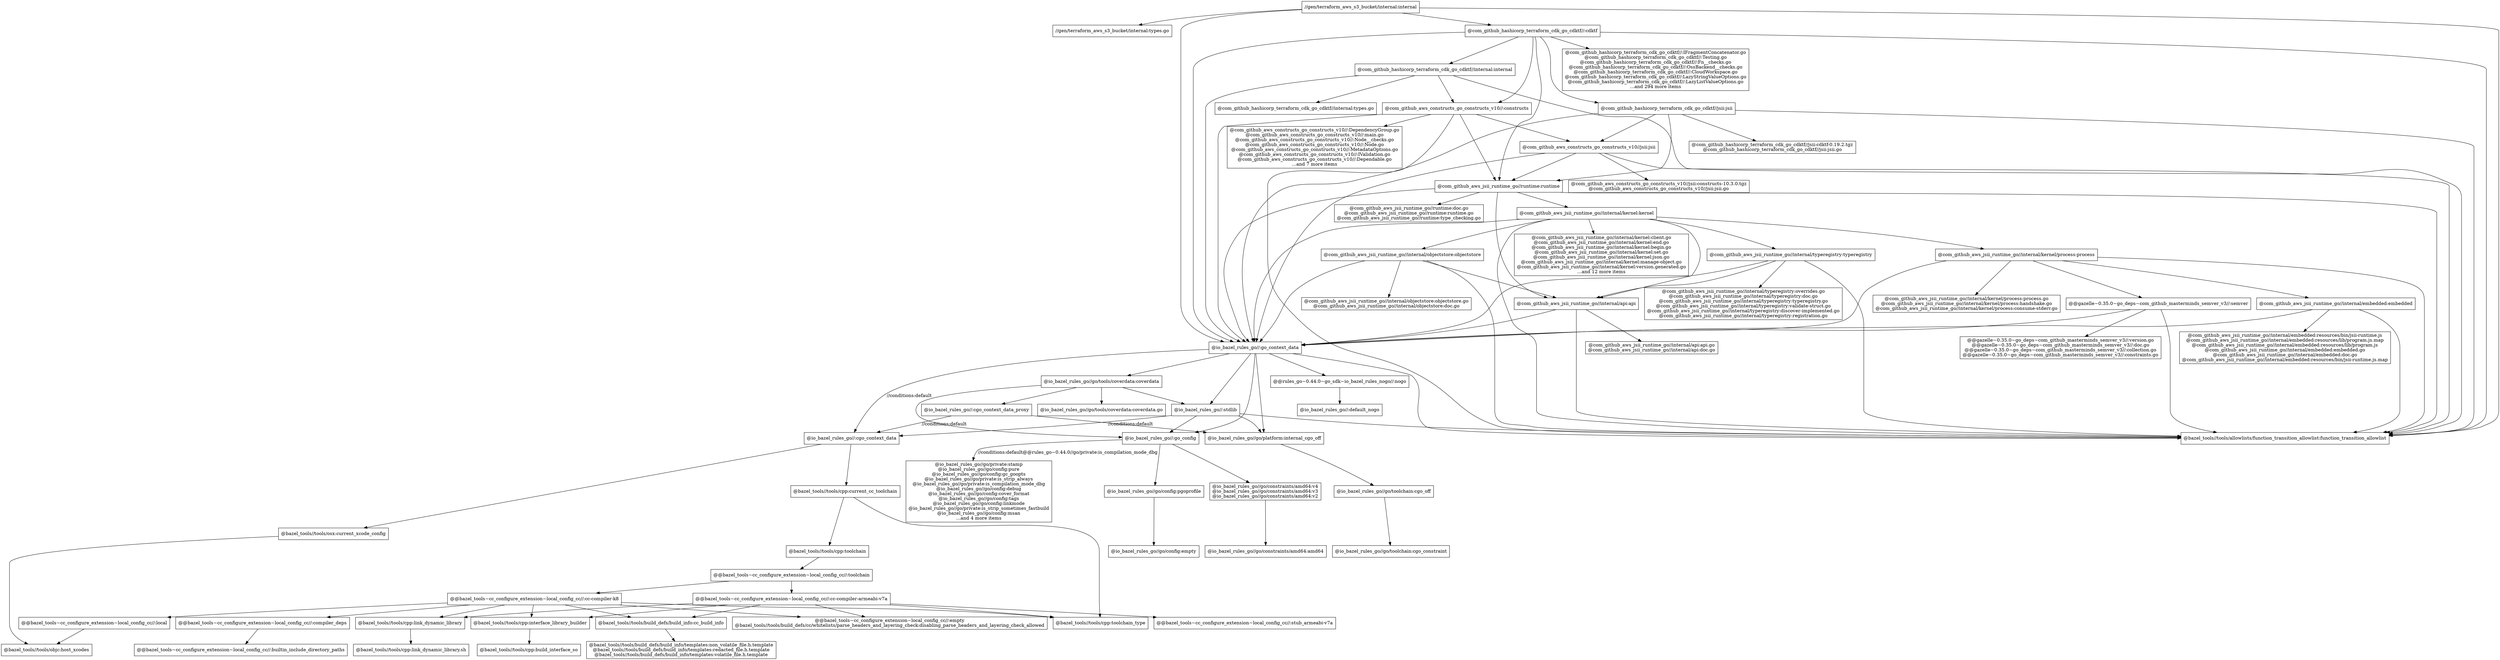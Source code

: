 digraph mygraph {
  node [shape=box];
  "//gen/terraform_aws_s3_bucket/internal:internal"
  "//gen/terraform_aws_s3_bucket/internal:internal" -> "//gen/terraform_aws_s3_bucket/internal:types.go"
  "//gen/terraform_aws_s3_bucket/internal:internal" -> "@com_github_hashicorp_terraform_cdk_go_cdktf//:cdktf"
  "//gen/terraform_aws_s3_bucket/internal:internal" -> "@io_bazel_rules_go//:go_context_data"
  "//gen/terraform_aws_s3_bucket/internal:internal" -> "@bazel_tools//tools/allowlists/function_transition_allowlist:function_transition_allowlist"
  "@com_github_hashicorp_terraform_cdk_go_cdktf//:cdktf"
  "@com_github_hashicorp_terraform_cdk_go_cdktf//:cdktf" -> "@com_github_hashicorp_terraform_cdk_go_cdktf//:IFragmentConcatenator.go\n@com_github_hashicorp_terraform_cdk_go_cdktf//:Testing.go\n@com_github_hashicorp_terraform_cdk_go_cdktf//:Fn__checks.go\n@com_github_hashicorp_terraform_cdk_go_cdktf//:OssBackend__checks.go\n@com_github_hashicorp_terraform_cdk_go_cdktf//:CloudWorkspace.go\n@com_github_hashicorp_terraform_cdk_go_cdktf//:LazyStringValueOptions.go\n@com_github_hashicorp_terraform_cdk_go_cdktf//:LazyListValueOptions.go\n...and 294 more items"
  "@com_github_hashicorp_terraform_cdk_go_cdktf//:cdktf" -> "@com_github_aws_constructs_go_constructs_v10//:constructs"
  "@com_github_hashicorp_terraform_cdk_go_cdktf//:cdktf" -> "@io_bazel_rules_go//:go_context_data"
  "@com_github_hashicorp_terraform_cdk_go_cdktf//:cdktf" -> "@bazel_tools//tools/allowlists/function_transition_allowlist:function_transition_allowlist"
  "@com_github_hashicorp_terraform_cdk_go_cdktf//:cdktf" -> "@com_github_hashicorp_terraform_cdk_go_cdktf//internal:internal"
  "@com_github_hashicorp_terraform_cdk_go_cdktf//:cdktf" -> "@com_github_aws_jsii_runtime_go//runtime:runtime"
  "@com_github_hashicorp_terraform_cdk_go_cdktf//:cdktf" -> "@com_github_hashicorp_terraform_cdk_go_cdktf//jsii:jsii"
  "@com_github_hashicorp_terraform_cdk_go_cdktf//jsii:jsii"
  "@com_github_hashicorp_terraform_cdk_go_cdktf//jsii:jsii" -> "@com_github_hashicorp_terraform_cdk_go_cdktf//jsii:cdktf-0.19.2.tgz\n@com_github_hashicorp_terraform_cdk_go_cdktf//jsii:jsii.go"
  "@com_github_hashicorp_terraform_cdk_go_cdktf//jsii:jsii" -> "@com_github_aws_constructs_go_constructs_v10//jsii:jsii"
  "@com_github_hashicorp_terraform_cdk_go_cdktf//jsii:jsii" -> "@bazel_tools//tools/allowlists/function_transition_allowlist:function_transition_allowlist"
  "@com_github_hashicorp_terraform_cdk_go_cdktf//jsii:jsii" -> "@io_bazel_rules_go//:go_context_data"
  "@com_github_hashicorp_terraform_cdk_go_cdktf//jsii:jsii" -> "@com_github_aws_jsii_runtime_go//runtime:runtime"
  "@com_github_hashicorp_terraform_cdk_go_cdktf//jsii:cdktf-0.19.2.tgz\n@com_github_hashicorp_terraform_cdk_go_cdktf//jsii:jsii.go"
  "@com_github_hashicorp_terraform_cdk_go_cdktf//internal:internal"
  "@com_github_hashicorp_terraform_cdk_go_cdktf//internal:internal" -> "@com_github_hashicorp_terraform_cdk_go_cdktf//internal:types.go"
  "@com_github_hashicorp_terraform_cdk_go_cdktf//internal:internal" -> "@bazel_tools//tools/allowlists/function_transition_allowlist:function_transition_allowlist"
  "@com_github_hashicorp_terraform_cdk_go_cdktf//internal:internal" -> "@com_github_aws_constructs_go_constructs_v10//:constructs"
  "@com_github_hashicorp_terraform_cdk_go_cdktf//internal:internal" -> "@io_bazel_rules_go//:go_context_data"
  "@com_github_hashicorp_terraform_cdk_go_cdktf//internal:types.go"
  "@com_github_aws_constructs_go_constructs_v10//:constructs"
  "@com_github_aws_constructs_go_constructs_v10//:constructs" -> "@com_github_aws_constructs_go_constructs_v10//:DependencyGroup.go\n@com_github_aws_constructs_go_constructs_v10//:main.go\n@com_github_aws_constructs_go_constructs_v10//:Node__checks.go\n@com_github_aws_constructs_go_constructs_v10//:Node.go\n@com_github_aws_constructs_go_constructs_v10//:MetadataOptions.go\n@com_github_aws_constructs_go_constructs_v10//:IValidation.go\n@com_github_aws_constructs_go_constructs_v10//:Dependable.go\n...and 7 more items"
  "@com_github_aws_constructs_go_constructs_v10//:constructs" -> "@io_bazel_rules_go//:go_context_data"
  "@com_github_aws_constructs_go_constructs_v10//:constructs" -> "@com_github_aws_constructs_go_constructs_v10//jsii:jsii"
  "@com_github_aws_constructs_go_constructs_v10//:constructs" -> "@com_github_aws_jsii_runtime_go//runtime:runtime"
  "@com_github_aws_constructs_go_constructs_v10//:constructs" -> "@bazel_tools//tools/allowlists/function_transition_allowlist:function_transition_allowlist"
  "@com_github_aws_constructs_go_constructs_v10//jsii:jsii"
  "@com_github_aws_constructs_go_constructs_v10//jsii:jsii" -> "@com_github_aws_constructs_go_constructs_v10//jsii:constructs-10.3.0.tgz\n@com_github_aws_constructs_go_constructs_v10//jsii:jsii.go"
  "@com_github_aws_constructs_go_constructs_v10//jsii:jsii" -> "@bazel_tools//tools/allowlists/function_transition_allowlist:function_transition_allowlist"
  "@com_github_aws_constructs_go_constructs_v10//jsii:jsii" -> "@io_bazel_rules_go//:go_context_data"
  "@com_github_aws_constructs_go_constructs_v10//jsii:jsii" -> "@com_github_aws_jsii_runtime_go//runtime:runtime"
  "@com_github_aws_constructs_go_constructs_v10//jsii:constructs-10.3.0.tgz\n@com_github_aws_constructs_go_constructs_v10//jsii:jsii.go"
  "//gen/terraform_aws_s3_bucket/internal:types.go"
  "@com_github_hashicorp_terraform_cdk_go_cdktf//:IFragmentConcatenator.go\n@com_github_hashicorp_terraform_cdk_go_cdktf//:Testing.go\n@com_github_hashicorp_terraform_cdk_go_cdktf//:Fn__checks.go\n@com_github_hashicorp_terraform_cdk_go_cdktf//:OssBackend__checks.go\n@com_github_hashicorp_terraform_cdk_go_cdktf//:CloudWorkspace.go\n@com_github_hashicorp_terraform_cdk_go_cdktf//:LazyStringValueOptions.go\n@com_github_hashicorp_terraform_cdk_go_cdktf//:LazyListValueOptions.go\n...and 294 more items"
  "@com_github_aws_jsii_runtime_go//runtime:runtime"
  "@com_github_aws_jsii_runtime_go//runtime:runtime" -> "@com_github_aws_jsii_runtime_go//runtime:doc.go\n@com_github_aws_jsii_runtime_go//runtime:runtime.go\n@com_github_aws_jsii_runtime_go//runtime:type_checking.go"
  "@com_github_aws_jsii_runtime_go//runtime:runtime" -> "@bazel_tools//tools/allowlists/function_transition_allowlist:function_transition_allowlist"
  "@com_github_aws_jsii_runtime_go//runtime:runtime" -> "@io_bazel_rules_go//:go_context_data"
  "@com_github_aws_jsii_runtime_go//runtime:runtime" -> "@com_github_aws_jsii_runtime_go//internal/kernel:kernel"
  "@com_github_aws_jsii_runtime_go//runtime:runtime" -> "@com_github_aws_jsii_runtime_go//internal/api:api"
  "@com_github_aws_jsii_runtime_go//internal/kernel:kernel"
  "@com_github_aws_jsii_runtime_go//internal/kernel:kernel" -> "@com_github_aws_jsii_runtime_go//internal/kernel:client.go\n@com_github_aws_jsii_runtime_go//internal/kernel:end.go\n@com_github_aws_jsii_runtime_go//internal/kernel:begin.go\n@com_github_aws_jsii_runtime_go//internal/kernel:set.go\n@com_github_aws_jsii_runtime_go//internal/kernel:json.go\n@com_github_aws_jsii_runtime_go//internal/kernel:manage-object.go\n@com_github_aws_jsii_runtime_go//internal/kernel:version.generated.go\n...and 12 more items"
  "@com_github_aws_jsii_runtime_go//internal/kernel:kernel" -> "@com_github_aws_jsii_runtime_go//internal/api:api"
  "@com_github_aws_jsii_runtime_go//internal/kernel:kernel" -> "@bazel_tools//tools/allowlists/function_transition_allowlist:function_transition_allowlist"
  "@com_github_aws_jsii_runtime_go//internal/kernel:kernel" -> "@io_bazel_rules_go//:go_context_data"
  "@com_github_aws_jsii_runtime_go//internal/kernel:kernel" -> "@com_github_aws_jsii_runtime_go//internal/typeregistry:typeregistry"
  "@com_github_aws_jsii_runtime_go//internal/kernel:kernel" -> "@com_github_aws_jsii_runtime_go//internal/objectstore:objectstore"
  "@com_github_aws_jsii_runtime_go//internal/kernel:kernel" -> "@com_github_aws_jsii_runtime_go//internal/kernel/process:process"
  "@com_github_aws_jsii_runtime_go//internal/kernel/process:process"
  "@com_github_aws_jsii_runtime_go//internal/kernel/process:process" -> "@com_github_aws_jsii_runtime_go//internal/kernel/process:process.go\n@com_github_aws_jsii_runtime_go//internal/kernel/process:handshake.go\n@com_github_aws_jsii_runtime_go//internal/kernel/process:consume-stderr.go"
  "@com_github_aws_jsii_runtime_go//internal/kernel/process:process" -> "@bazel_tools//tools/allowlists/function_transition_allowlist:function_transition_allowlist"
  "@com_github_aws_jsii_runtime_go//internal/kernel/process:process" -> "@io_bazel_rules_go//:go_context_data"
  "@com_github_aws_jsii_runtime_go//internal/kernel/process:process" -> "@com_github_aws_jsii_runtime_go//internal/embedded:embedded"
  "@com_github_aws_jsii_runtime_go//internal/kernel/process:process" -> "@@gazelle~0.35.0~go_deps~com_github_masterminds_semver_v3//:semver"
  "@com_github_aws_jsii_runtime_go//internal/embedded:embedded"
  "@com_github_aws_jsii_runtime_go//internal/embedded:embedded" -> "@com_github_aws_jsii_runtime_go//internal/embedded:resources/bin/jsii-runtime.js\n@com_github_aws_jsii_runtime_go//internal/embedded:resources/lib/program.js.map\n@com_github_aws_jsii_runtime_go//internal/embedded:resources/lib/program.js\n@com_github_aws_jsii_runtime_go//internal/embedded:embedded.go\n@com_github_aws_jsii_runtime_go//internal/embedded:doc.go\n@com_github_aws_jsii_runtime_go//internal/embedded:resources/bin/jsii-runtime.js.map"
  "@com_github_aws_jsii_runtime_go//internal/embedded:embedded" -> "@io_bazel_rules_go//:go_context_data"
  "@com_github_aws_jsii_runtime_go//internal/embedded:embedded" -> "@bazel_tools//tools/allowlists/function_transition_allowlist:function_transition_allowlist"
  "@com_github_aws_jsii_runtime_go//internal/embedded:resources/bin/jsii-runtime.js\n@com_github_aws_jsii_runtime_go//internal/embedded:resources/lib/program.js.map\n@com_github_aws_jsii_runtime_go//internal/embedded:resources/lib/program.js\n@com_github_aws_jsii_runtime_go//internal/embedded:embedded.go\n@com_github_aws_jsii_runtime_go//internal/embedded:doc.go\n@com_github_aws_jsii_runtime_go//internal/embedded:resources/bin/jsii-runtime.js.map"
  "@com_github_aws_jsii_runtime_go//internal/kernel/process:process.go\n@com_github_aws_jsii_runtime_go//internal/kernel/process:handshake.go\n@com_github_aws_jsii_runtime_go//internal/kernel/process:consume-stderr.go"
  "@com_github_aws_jsii_runtime_go//internal/objectstore:objectstore"
  "@com_github_aws_jsii_runtime_go//internal/objectstore:objectstore" -> "@com_github_aws_jsii_runtime_go//internal/objectstore:objectstore.go\n@com_github_aws_jsii_runtime_go//internal/objectstore:doc.go"
  "@com_github_aws_jsii_runtime_go//internal/objectstore:objectstore" -> "@bazel_tools//tools/allowlists/function_transition_allowlist:function_transition_allowlist"
  "@com_github_aws_jsii_runtime_go//internal/objectstore:objectstore" -> "@io_bazel_rules_go//:go_context_data"
  "@com_github_aws_jsii_runtime_go//internal/objectstore:objectstore" -> "@com_github_aws_jsii_runtime_go//internal/api:api"
  "@com_github_aws_jsii_runtime_go//internal/objectstore:objectstore.go\n@com_github_aws_jsii_runtime_go//internal/objectstore:doc.go"
  "@com_github_aws_jsii_runtime_go//internal/kernel:client.go\n@com_github_aws_jsii_runtime_go//internal/kernel:end.go\n@com_github_aws_jsii_runtime_go//internal/kernel:begin.go\n@com_github_aws_jsii_runtime_go//internal/kernel:set.go\n@com_github_aws_jsii_runtime_go//internal/kernel:json.go\n@com_github_aws_jsii_runtime_go//internal/kernel:manage-object.go\n@com_github_aws_jsii_runtime_go//internal/kernel:version.generated.go\n...and 12 more items"
  "@com_github_aws_jsii_runtime_go//runtime:doc.go\n@com_github_aws_jsii_runtime_go//runtime:runtime.go\n@com_github_aws_jsii_runtime_go//runtime:type_checking.go"
  "@@gazelle~0.35.0~go_deps~com_github_masterminds_semver_v3//:semver"
  "@@gazelle~0.35.0~go_deps~com_github_masterminds_semver_v3//:semver" -> "@@gazelle~0.35.0~go_deps~com_github_masterminds_semver_v3//:version.go\n@@gazelle~0.35.0~go_deps~com_github_masterminds_semver_v3//:doc.go\n@@gazelle~0.35.0~go_deps~com_github_masterminds_semver_v3//:collection.go\n@@gazelle~0.35.0~go_deps~com_github_masterminds_semver_v3//:constraints.go"
  "@@gazelle~0.35.0~go_deps~com_github_masterminds_semver_v3//:semver" -> "@io_bazel_rules_go//:go_context_data"
  "@@gazelle~0.35.0~go_deps~com_github_masterminds_semver_v3//:semver" -> "@bazel_tools//tools/allowlists/function_transition_allowlist:function_transition_allowlist"
  "@@gazelle~0.35.0~go_deps~com_github_masterminds_semver_v3//:version.go\n@@gazelle~0.35.0~go_deps~com_github_masterminds_semver_v3//:doc.go\n@@gazelle~0.35.0~go_deps~com_github_masterminds_semver_v3//:collection.go\n@@gazelle~0.35.0~go_deps~com_github_masterminds_semver_v3//:constraints.go"
  "@com_github_aws_constructs_go_constructs_v10//:DependencyGroup.go\n@com_github_aws_constructs_go_constructs_v10//:main.go\n@com_github_aws_constructs_go_constructs_v10//:Node__checks.go\n@com_github_aws_constructs_go_constructs_v10//:Node.go\n@com_github_aws_constructs_go_constructs_v10//:MetadataOptions.go\n@com_github_aws_constructs_go_constructs_v10//:IValidation.go\n@com_github_aws_constructs_go_constructs_v10//:Dependable.go\n...and 7 more items"
  "@com_github_aws_jsii_runtime_go//internal/typeregistry:typeregistry"
  "@com_github_aws_jsii_runtime_go//internal/typeregistry:typeregistry" -> "@com_github_aws_jsii_runtime_go//internal/typeregistry:overrides.go\n@com_github_aws_jsii_runtime_go//internal/typeregistry:doc.go\n@com_github_aws_jsii_runtime_go//internal/typeregistry:typeregistry.go\n@com_github_aws_jsii_runtime_go//internal/typeregistry:validate-struct.go\n@com_github_aws_jsii_runtime_go//internal/typeregistry:discover-implemented.go\n@com_github_aws_jsii_runtime_go//internal/typeregistry:registration.go"
  "@com_github_aws_jsii_runtime_go//internal/typeregistry:typeregistry" -> "@bazel_tools//tools/allowlists/function_transition_allowlist:function_transition_allowlist"
  "@com_github_aws_jsii_runtime_go//internal/typeregistry:typeregistry" -> "@com_github_aws_jsii_runtime_go//internal/api:api"
  "@com_github_aws_jsii_runtime_go//internal/typeregistry:typeregistry" -> "@io_bazel_rules_go//:go_context_data"
  "@com_github_aws_jsii_runtime_go//internal/api:api"
  "@com_github_aws_jsii_runtime_go//internal/api:api" -> "@com_github_aws_jsii_runtime_go//internal/api:api.go\n@com_github_aws_jsii_runtime_go//internal/api:doc.go"
  "@com_github_aws_jsii_runtime_go//internal/api:api" -> "@bazel_tools//tools/allowlists/function_transition_allowlist:function_transition_allowlist"
  "@com_github_aws_jsii_runtime_go//internal/api:api" -> "@io_bazel_rules_go//:go_context_data"
  "@io_bazel_rules_go//:go_context_data"
  "@io_bazel_rules_go//:go_context_data" -> "@io_bazel_rules_go//go/platform:internal_cgo_off"
  "@io_bazel_rules_go//:go_context_data" -> "@io_bazel_rules_go//:cgo_context_data"
  [label="//conditions:default"];
  "@io_bazel_rules_go//:go_context_data" -> "@io_bazel_rules_go//:go_config"
  "@io_bazel_rules_go//:go_context_data" -> "@@rules_go~0.44.0~go_sdk~io_bazel_rules_nogo//:nogo"
  "@io_bazel_rules_go//:go_context_data" -> "@io_bazel_rules_go//:stdlib"
  "@io_bazel_rules_go//:go_context_data" -> "@bazel_tools//tools/allowlists/function_transition_allowlist:function_transition_allowlist"
  "@io_bazel_rules_go//:go_context_data" -> "@io_bazel_rules_go//go/tools/coverdata:coverdata"
  "@io_bazel_rules_go//go/tools/coverdata:coverdata"
  "@io_bazel_rules_go//go/tools/coverdata:coverdata" -> "@io_bazel_rules_go//go/tools/coverdata:coverdata.go"
  "@io_bazel_rules_go//go/tools/coverdata:coverdata" -> "@io_bazel_rules_go//:stdlib"
  "@io_bazel_rules_go//go/tools/coverdata:coverdata" -> "@io_bazel_rules_go//:cgo_context_data_proxy"
  "@io_bazel_rules_go//go/tools/coverdata:coverdata" -> "@io_bazel_rules_go//:go_config"
  "@io_bazel_rules_go//:cgo_context_data_proxy"
  "@io_bazel_rules_go//:cgo_context_data_proxy" -> "@io_bazel_rules_go//:cgo_context_data"
  [label="//conditions:default"];
  "@io_bazel_rules_go//:cgo_context_data_proxy" -> "@io_bazel_rules_go//go/platform:internal_cgo_off"
  "@io_bazel_rules_go//go/tools/coverdata:coverdata.go"
  "@io_bazel_rules_go//:stdlib"
  "@io_bazel_rules_go//:stdlib" -> "@io_bazel_rules_go//:cgo_context_data"
  [label="//conditions:default"];
  "@io_bazel_rules_go//:stdlib" -> "@io_bazel_rules_go//:go_config"
  "@io_bazel_rules_go//:stdlib" -> "@bazel_tools//tools/allowlists/function_transition_allowlist:function_transition_allowlist"
  "@io_bazel_rules_go//:stdlib" -> "@io_bazel_rules_go//go/platform:internal_cgo_off"
  "@@rules_go~0.44.0~go_sdk~io_bazel_rules_nogo//:nogo"
  "@@rules_go~0.44.0~go_sdk~io_bazel_rules_nogo//:nogo" -> "@io_bazel_rules_go//:default_nogo"
  "@io_bazel_rules_go//:default_nogo"
  "@io_bazel_rules_go//:go_config"
  "@io_bazel_rules_go//:go_config" -> "@io_bazel_rules_go//go/config:pgoprofile"
  "@io_bazel_rules_go//:go_config" -> "@io_bazel_rules_go//go/constraints/amd64:v4\n@io_bazel_rules_go//go/constraints/amd64:v3\n@io_bazel_rules_go//go/constraints/amd64:v2"
  "@io_bazel_rules_go//:go_config" -> "@io_bazel_rules_go//go/private:stamp\n@io_bazel_rules_go//go/config:pure\n@io_bazel_rules_go//go/config:gc_goopts\n@io_bazel_rules_go//go/private:is_strip_always\n@io_bazel_rules_go//go/private:is_compilation_mode_dbg\n@io_bazel_rules_go//go/config:debug\n@io_bazel_rules_go//go/config:cover_format\n@io_bazel_rules_go//go/config:tags\n@io_bazel_rules_go//go/config:linkmode\n@io_bazel_rules_go//go/private:is_strip_sometimes_fastbuild\n@io_bazel_rules_go//go/config:msan\n...and 4 more items"
  [label="//conditions:default@@rules_go~0.44.0//go/private:is_compilation_mode_dbg"];
  "@io_bazel_rules_go//go/private:stamp\n@io_bazel_rules_go//go/config:pure\n@io_bazel_rules_go//go/config:gc_goopts\n@io_bazel_rules_go//go/private:is_strip_always\n@io_bazel_rules_go//go/private:is_compilation_mode_dbg\n@io_bazel_rules_go//go/config:debug\n@io_bazel_rules_go//go/config:cover_format\n@io_bazel_rules_go//go/config:tags\n@io_bazel_rules_go//go/config:linkmode\n@io_bazel_rules_go//go/private:is_strip_sometimes_fastbuild\n@io_bazel_rules_go//go/config:msan\n...and 4 more items"
  "@io_bazel_rules_go//go/constraints/amd64:v4\n@io_bazel_rules_go//go/constraints/amd64:v3\n@io_bazel_rules_go//go/constraints/amd64:v2"
  "@io_bazel_rules_go//go/constraints/amd64:v4\n@io_bazel_rules_go//go/constraints/amd64:v3\n@io_bazel_rules_go//go/constraints/amd64:v2" -> "@io_bazel_rules_go//go/constraints/amd64:amd64"
  "@io_bazel_rules_go//go/constraints/amd64:amd64"
  "@io_bazel_rules_go//go/config:pgoprofile"
  "@io_bazel_rules_go//go/config:pgoprofile" -> "@io_bazel_rules_go//go/config:empty"
  "@io_bazel_rules_go//go/config:empty"
  "@io_bazel_rules_go//:cgo_context_data"
  "@io_bazel_rules_go//:cgo_context_data" -> "@bazel_tools//tools/cpp:current_cc_toolchain"
  "@io_bazel_rules_go//:cgo_context_data" -> "@bazel_tools//tools/osx:current_xcode_config"
  "@bazel_tools//tools/osx:current_xcode_config"
  "@bazel_tools//tools/osx:current_xcode_config" -> "@bazel_tools//tools/objc:host_xcodes"
  "@bazel_tools//tools/cpp:current_cc_toolchain"
  "@bazel_tools//tools/cpp:current_cc_toolchain" -> "@bazel_tools//tools/cpp:toolchain"
  "@bazel_tools//tools/cpp:current_cc_toolchain" -> "@bazel_tools//tools/cpp:toolchain_type"
  "@bazel_tools//tools/cpp:toolchain"
  "@bazel_tools//tools/cpp:toolchain" -> "@@bazel_tools~cc_configure_extension~local_config_cc//:toolchain"
  "@@bazel_tools~cc_configure_extension~local_config_cc//:toolchain"
  "@@bazel_tools~cc_configure_extension~local_config_cc//:toolchain" -> "@@bazel_tools~cc_configure_extension~local_config_cc//:cc-compiler-k8"
  "@@bazel_tools~cc_configure_extension~local_config_cc//:toolchain" -> "@@bazel_tools~cc_configure_extension~local_config_cc//:cc-compiler-armeabi-v7a"
  "@@bazel_tools~cc_configure_extension~local_config_cc//:cc-compiler-armeabi-v7a"
  "@@bazel_tools~cc_configure_extension~local_config_cc//:cc-compiler-armeabi-v7a" -> "@@bazel_tools~cc_configure_extension~local_config_cc//:empty\n@bazel_tools//tools/build_defs/cc/whitelists/parse_headers_and_layering_check:disabling_parse_headers_and_layering_check_allowed"
  "@@bazel_tools~cc_configure_extension~local_config_cc//:cc-compiler-armeabi-v7a" -> "@@bazel_tools~cc_configure_extension~local_config_cc//:stub_armeabi-v7a"
  "@@bazel_tools~cc_configure_extension~local_config_cc//:cc-compiler-armeabi-v7a" -> "@bazel_tools//tools/build_defs/build_info:cc_build_info"
  "@@bazel_tools~cc_configure_extension~local_config_cc//:cc-compiler-armeabi-v7a" -> "@bazel_tools//tools/cpp:toolchain_type"
  "@@bazel_tools~cc_configure_extension~local_config_cc//:cc-compiler-armeabi-v7a" -> "@bazel_tools//tools/cpp:link_dynamic_library"
  "@@bazel_tools~cc_configure_extension~local_config_cc//:cc-compiler-armeabi-v7a" -> "@bazel_tools//tools/cpp:interface_library_builder"
  "@@bazel_tools~cc_configure_extension~local_config_cc//:stub_armeabi-v7a"
  "@@bazel_tools~cc_configure_extension~local_config_cc//:cc-compiler-k8"
  "@@bazel_tools~cc_configure_extension~local_config_cc//:cc-compiler-k8" -> "@@bazel_tools~cc_configure_extension~local_config_cc//:compiler_deps"
  "@@bazel_tools~cc_configure_extension~local_config_cc//:cc-compiler-k8" -> "@@bazel_tools~cc_configure_extension~local_config_cc//:empty\n@bazel_tools//tools/build_defs/cc/whitelists/parse_headers_and_layering_check:disabling_parse_headers_and_layering_check_allowed"
  "@@bazel_tools~cc_configure_extension~local_config_cc//:cc-compiler-k8" -> "@@bazel_tools~cc_configure_extension~local_config_cc//:local"
  "@@bazel_tools~cc_configure_extension~local_config_cc//:cc-compiler-k8" -> "@bazel_tools//tools/build_defs/build_info:cc_build_info"
  "@@bazel_tools~cc_configure_extension~local_config_cc//:cc-compiler-k8" -> "@bazel_tools//tools/cpp:toolchain_type"
  "@@bazel_tools~cc_configure_extension~local_config_cc//:cc-compiler-k8" -> "@bazel_tools//tools/cpp:link_dynamic_library"
  "@@bazel_tools~cc_configure_extension~local_config_cc//:cc-compiler-k8" -> "@bazel_tools//tools/cpp:interface_library_builder"
  "@bazel_tools//tools/cpp:interface_library_builder"
  "@bazel_tools//tools/cpp:interface_library_builder" -> "@bazel_tools//tools/cpp:build_interface_so"
  "@bazel_tools//tools/cpp:build_interface_so"
  "@bazel_tools//tools/cpp:link_dynamic_library"
  "@bazel_tools//tools/cpp:link_dynamic_library" -> "@bazel_tools//tools/cpp:link_dynamic_library.sh"
  "@bazel_tools//tools/cpp:link_dynamic_library.sh"
  "@bazel_tools//tools/cpp:toolchain_type"
  "@bazel_tools//tools/build_defs/build_info:cc_build_info"
  "@bazel_tools//tools/build_defs/build_info:cc_build_info" -> "@bazel_tools//tools/build_defs/build_info/templates:non_volatile_file.h.template\n@bazel_tools//tools/build_defs/build_info/templates:redacted_file.h.template\n@bazel_tools//tools/build_defs/build_info/templates:volatile_file.h.template"
  "@bazel_tools//tools/build_defs/build_info/templates:non_volatile_file.h.template\n@bazel_tools//tools/build_defs/build_info/templates:redacted_file.h.template\n@bazel_tools//tools/build_defs/build_info/templates:volatile_file.h.template"
  "@@bazel_tools~cc_configure_extension~local_config_cc//:local"
  "@@bazel_tools~cc_configure_extension~local_config_cc//:local" -> "@bazel_tools//tools/objc:host_xcodes"
  "@bazel_tools//tools/objc:host_xcodes"
  "@@bazel_tools~cc_configure_extension~local_config_cc//:empty\n@bazel_tools//tools/build_defs/cc/whitelists/parse_headers_and_layering_check:disabling_parse_headers_and_layering_check_allowed"
  "@@bazel_tools~cc_configure_extension~local_config_cc//:compiler_deps"
  "@@bazel_tools~cc_configure_extension~local_config_cc//:compiler_deps" -> "@@bazel_tools~cc_configure_extension~local_config_cc//:builtin_include_directory_paths"
  "@@bazel_tools~cc_configure_extension~local_config_cc//:builtin_include_directory_paths"
  "@io_bazel_rules_go//go/platform:internal_cgo_off"
  "@io_bazel_rules_go//go/platform:internal_cgo_off" -> "@io_bazel_rules_go//go/toolchain:cgo_off"
  "@io_bazel_rules_go//go/toolchain:cgo_off"
  "@io_bazel_rules_go//go/toolchain:cgo_off" -> "@io_bazel_rules_go//go/toolchain:cgo_constraint"
  "@io_bazel_rules_go//go/toolchain:cgo_constraint"
  "@com_github_aws_jsii_runtime_go//internal/api:api.go\n@com_github_aws_jsii_runtime_go//internal/api:doc.go"
  "@bazel_tools//tools/allowlists/function_transition_allowlist:function_transition_allowlist"
  "@com_github_aws_jsii_runtime_go//internal/typeregistry:overrides.go\n@com_github_aws_jsii_runtime_go//internal/typeregistry:doc.go\n@com_github_aws_jsii_runtime_go//internal/typeregistry:typeregistry.go\n@com_github_aws_jsii_runtime_go//internal/typeregistry:validate-struct.go\n@com_github_aws_jsii_runtime_go//internal/typeregistry:discover-implemented.go\n@com_github_aws_jsii_runtime_go//internal/typeregistry:registration.go"
}
